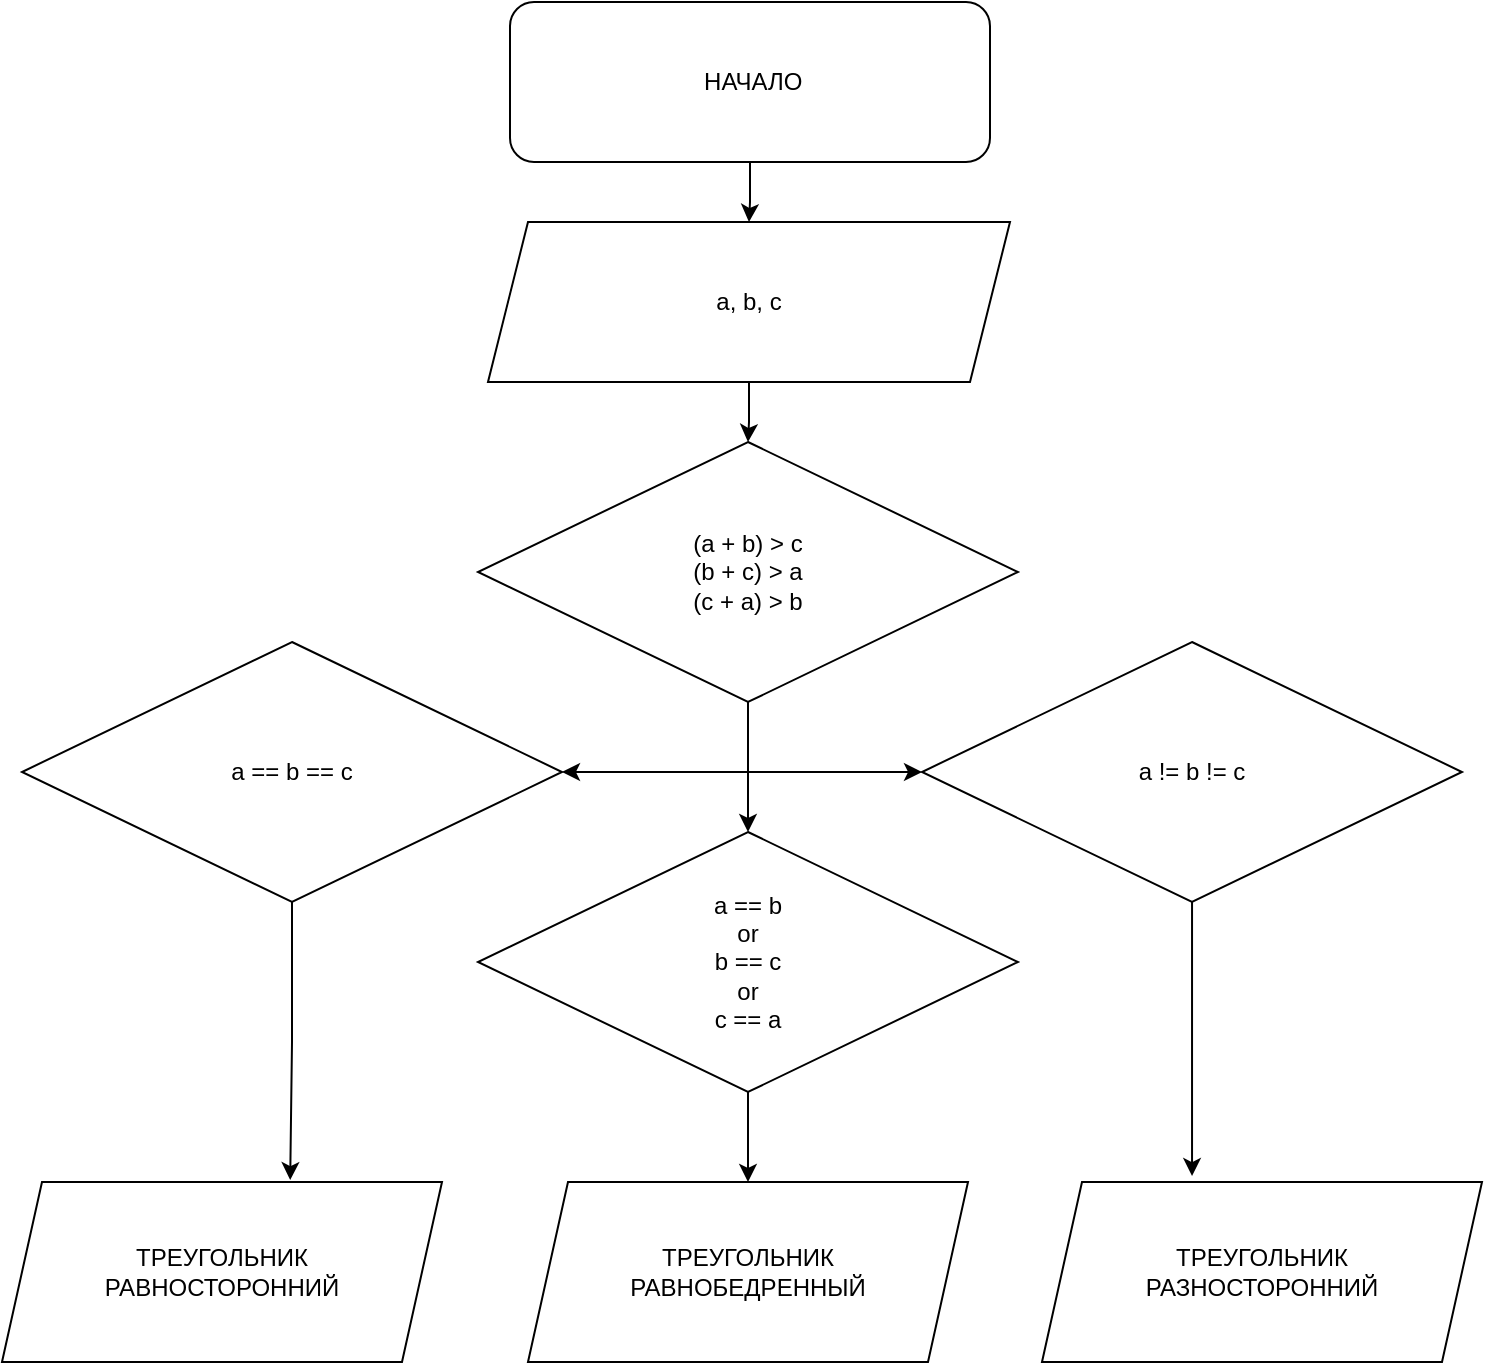 <mxfile version="14.9.6" type="github">
  <diagram id="nXtAaL9bL42dBbVZgcgz" name="Page-1">
    <mxGraphModel dx="786" dy="381" grid="1" gridSize="10" guides="1" tooltips="1" connect="1" arrows="1" fold="1" page="1" pageScale="1" pageWidth="827" pageHeight="1169" math="0" shadow="0">
      <root>
        <mxCell id="0" />
        <mxCell id="1" parent="0" />
        <mxCell id="GjlApmXMOrsltCjczTcS-7" value="" style="edgeStyle=orthogonalEdgeStyle;rounded=0;orthogonalLoop=1;jettySize=auto;html=1;" edge="1" parent="1" source="GjlApmXMOrsltCjczTcS-1" target="GjlApmXMOrsltCjczTcS-2">
          <mxGeometry relative="1" as="geometry" />
        </mxCell>
        <mxCell id="GjlApmXMOrsltCjczTcS-1" value="&amp;nbsp;НАЧАЛО" style="rounded=1;whiteSpace=wrap;html=1;" vertex="1" parent="1">
          <mxGeometry x="294" y="40" width="240" height="80" as="geometry" />
        </mxCell>
        <mxCell id="GjlApmXMOrsltCjczTcS-8" value="" style="edgeStyle=orthogonalEdgeStyle;rounded=0;orthogonalLoop=1;jettySize=auto;html=1;" edge="1" parent="1" source="GjlApmXMOrsltCjczTcS-2" target="GjlApmXMOrsltCjczTcS-3">
          <mxGeometry relative="1" as="geometry" />
        </mxCell>
        <mxCell id="GjlApmXMOrsltCjczTcS-2" value="a, b, c" style="shape=parallelogram;perimeter=parallelogramPerimeter;whiteSpace=wrap;html=1;fixedSize=1;" vertex="1" parent="1">
          <mxGeometry x="283" y="150" width="261" height="80" as="geometry" />
        </mxCell>
        <mxCell id="GjlApmXMOrsltCjczTcS-9" style="edgeStyle=orthogonalEdgeStyle;rounded=0;orthogonalLoop=1;jettySize=auto;html=1;entryX=1;entryY=0.5;entryDx=0;entryDy=0;" edge="1" parent="1" source="GjlApmXMOrsltCjczTcS-3" target="GjlApmXMOrsltCjczTcS-4">
          <mxGeometry relative="1" as="geometry" />
        </mxCell>
        <mxCell id="GjlApmXMOrsltCjczTcS-11" style="edgeStyle=orthogonalEdgeStyle;rounded=0;orthogonalLoop=1;jettySize=auto;html=1;entryX=0;entryY=0.5;entryDx=0;entryDy=0;" edge="1" parent="1" source="GjlApmXMOrsltCjczTcS-3" target="GjlApmXMOrsltCjczTcS-6">
          <mxGeometry relative="1" as="geometry" />
        </mxCell>
        <mxCell id="GjlApmXMOrsltCjczTcS-13" style="edgeStyle=orthogonalEdgeStyle;rounded=0;orthogonalLoop=1;jettySize=auto;html=1;entryX=0.5;entryY=0;entryDx=0;entryDy=0;" edge="1" parent="1" source="GjlApmXMOrsltCjczTcS-3" target="GjlApmXMOrsltCjczTcS-5">
          <mxGeometry relative="1" as="geometry" />
        </mxCell>
        <mxCell id="GjlApmXMOrsltCjczTcS-3" value="(a + b) &amp;gt; c&lt;br&gt;(b + c) &amp;gt; a&lt;br&gt;(c + a) &amp;gt; b" style="rhombus;whiteSpace=wrap;html=1;" vertex="1" parent="1">
          <mxGeometry x="278" y="260" width="270" height="130" as="geometry" />
        </mxCell>
        <mxCell id="GjlApmXMOrsltCjczTcS-17" style="edgeStyle=orthogonalEdgeStyle;rounded=0;orthogonalLoop=1;jettySize=auto;html=1;entryX=0.655;entryY=-0.011;entryDx=0;entryDy=0;entryPerimeter=0;" edge="1" parent="1" source="GjlApmXMOrsltCjczTcS-4" target="GjlApmXMOrsltCjczTcS-14">
          <mxGeometry relative="1" as="geometry" />
        </mxCell>
        <mxCell id="GjlApmXMOrsltCjczTcS-4" value="a == b == c" style="rhombus;whiteSpace=wrap;html=1;" vertex="1" parent="1">
          <mxGeometry x="50" y="360" width="270" height="130" as="geometry" />
        </mxCell>
        <mxCell id="GjlApmXMOrsltCjczTcS-18" style="edgeStyle=orthogonalEdgeStyle;rounded=0;orthogonalLoop=1;jettySize=auto;html=1;entryX=0.5;entryY=0;entryDx=0;entryDy=0;" edge="1" parent="1" source="GjlApmXMOrsltCjczTcS-5" target="GjlApmXMOrsltCjczTcS-15">
          <mxGeometry relative="1" as="geometry" />
        </mxCell>
        <mxCell id="GjlApmXMOrsltCjczTcS-5" value="a == b&lt;br&gt;or&lt;br&gt;b == c&lt;br&gt;or&lt;br&gt;c == a" style="rhombus;whiteSpace=wrap;html=1;" vertex="1" parent="1">
          <mxGeometry x="278" y="455" width="270" height="130" as="geometry" />
        </mxCell>
        <mxCell id="GjlApmXMOrsltCjczTcS-19" style="edgeStyle=orthogonalEdgeStyle;rounded=0;orthogonalLoop=1;jettySize=auto;html=1;entryX=0.341;entryY=-0.033;entryDx=0;entryDy=0;entryPerimeter=0;" edge="1" parent="1" source="GjlApmXMOrsltCjczTcS-6" target="GjlApmXMOrsltCjczTcS-16">
          <mxGeometry relative="1" as="geometry" />
        </mxCell>
        <mxCell id="GjlApmXMOrsltCjczTcS-6" value="a != b != c" style="rhombus;whiteSpace=wrap;html=1;" vertex="1" parent="1">
          <mxGeometry x="500" y="360" width="270" height="130" as="geometry" />
        </mxCell>
        <mxCell id="GjlApmXMOrsltCjczTcS-14" value="ТРЕУГОЛЬНИК&lt;br&gt;РАВНОСТОРОННИЙ" style="shape=parallelogram;perimeter=parallelogramPerimeter;whiteSpace=wrap;html=1;fixedSize=1;" vertex="1" parent="1">
          <mxGeometry x="40" y="630" width="220" height="90" as="geometry" />
        </mxCell>
        <mxCell id="GjlApmXMOrsltCjczTcS-15" value="ТРЕУГОЛЬНИК&lt;br&gt;РАВНОБЕДРЕННЫЙ" style="shape=parallelogram;perimeter=parallelogramPerimeter;whiteSpace=wrap;html=1;fixedSize=1;" vertex="1" parent="1">
          <mxGeometry x="303" y="630" width="220" height="90" as="geometry" />
        </mxCell>
        <mxCell id="GjlApmXMOrsltCjczTcS-16" value="ТРЕУГОЛЬНИК&lt;br&gt;РАЗНОСТОРОННИЙ" style="shape=parallelogram;perimeter=parallelogramPerimeter;whiteSpace=wrap;html=1;fixedSize=1;" vertex="1" parent="1">
          <mxGeometry x="560" y="630" width="220" height="90" as="geometry" />
        </mxCell>
      </root>
    </mxGraphModel>
  </diagram>
</mxfile>
